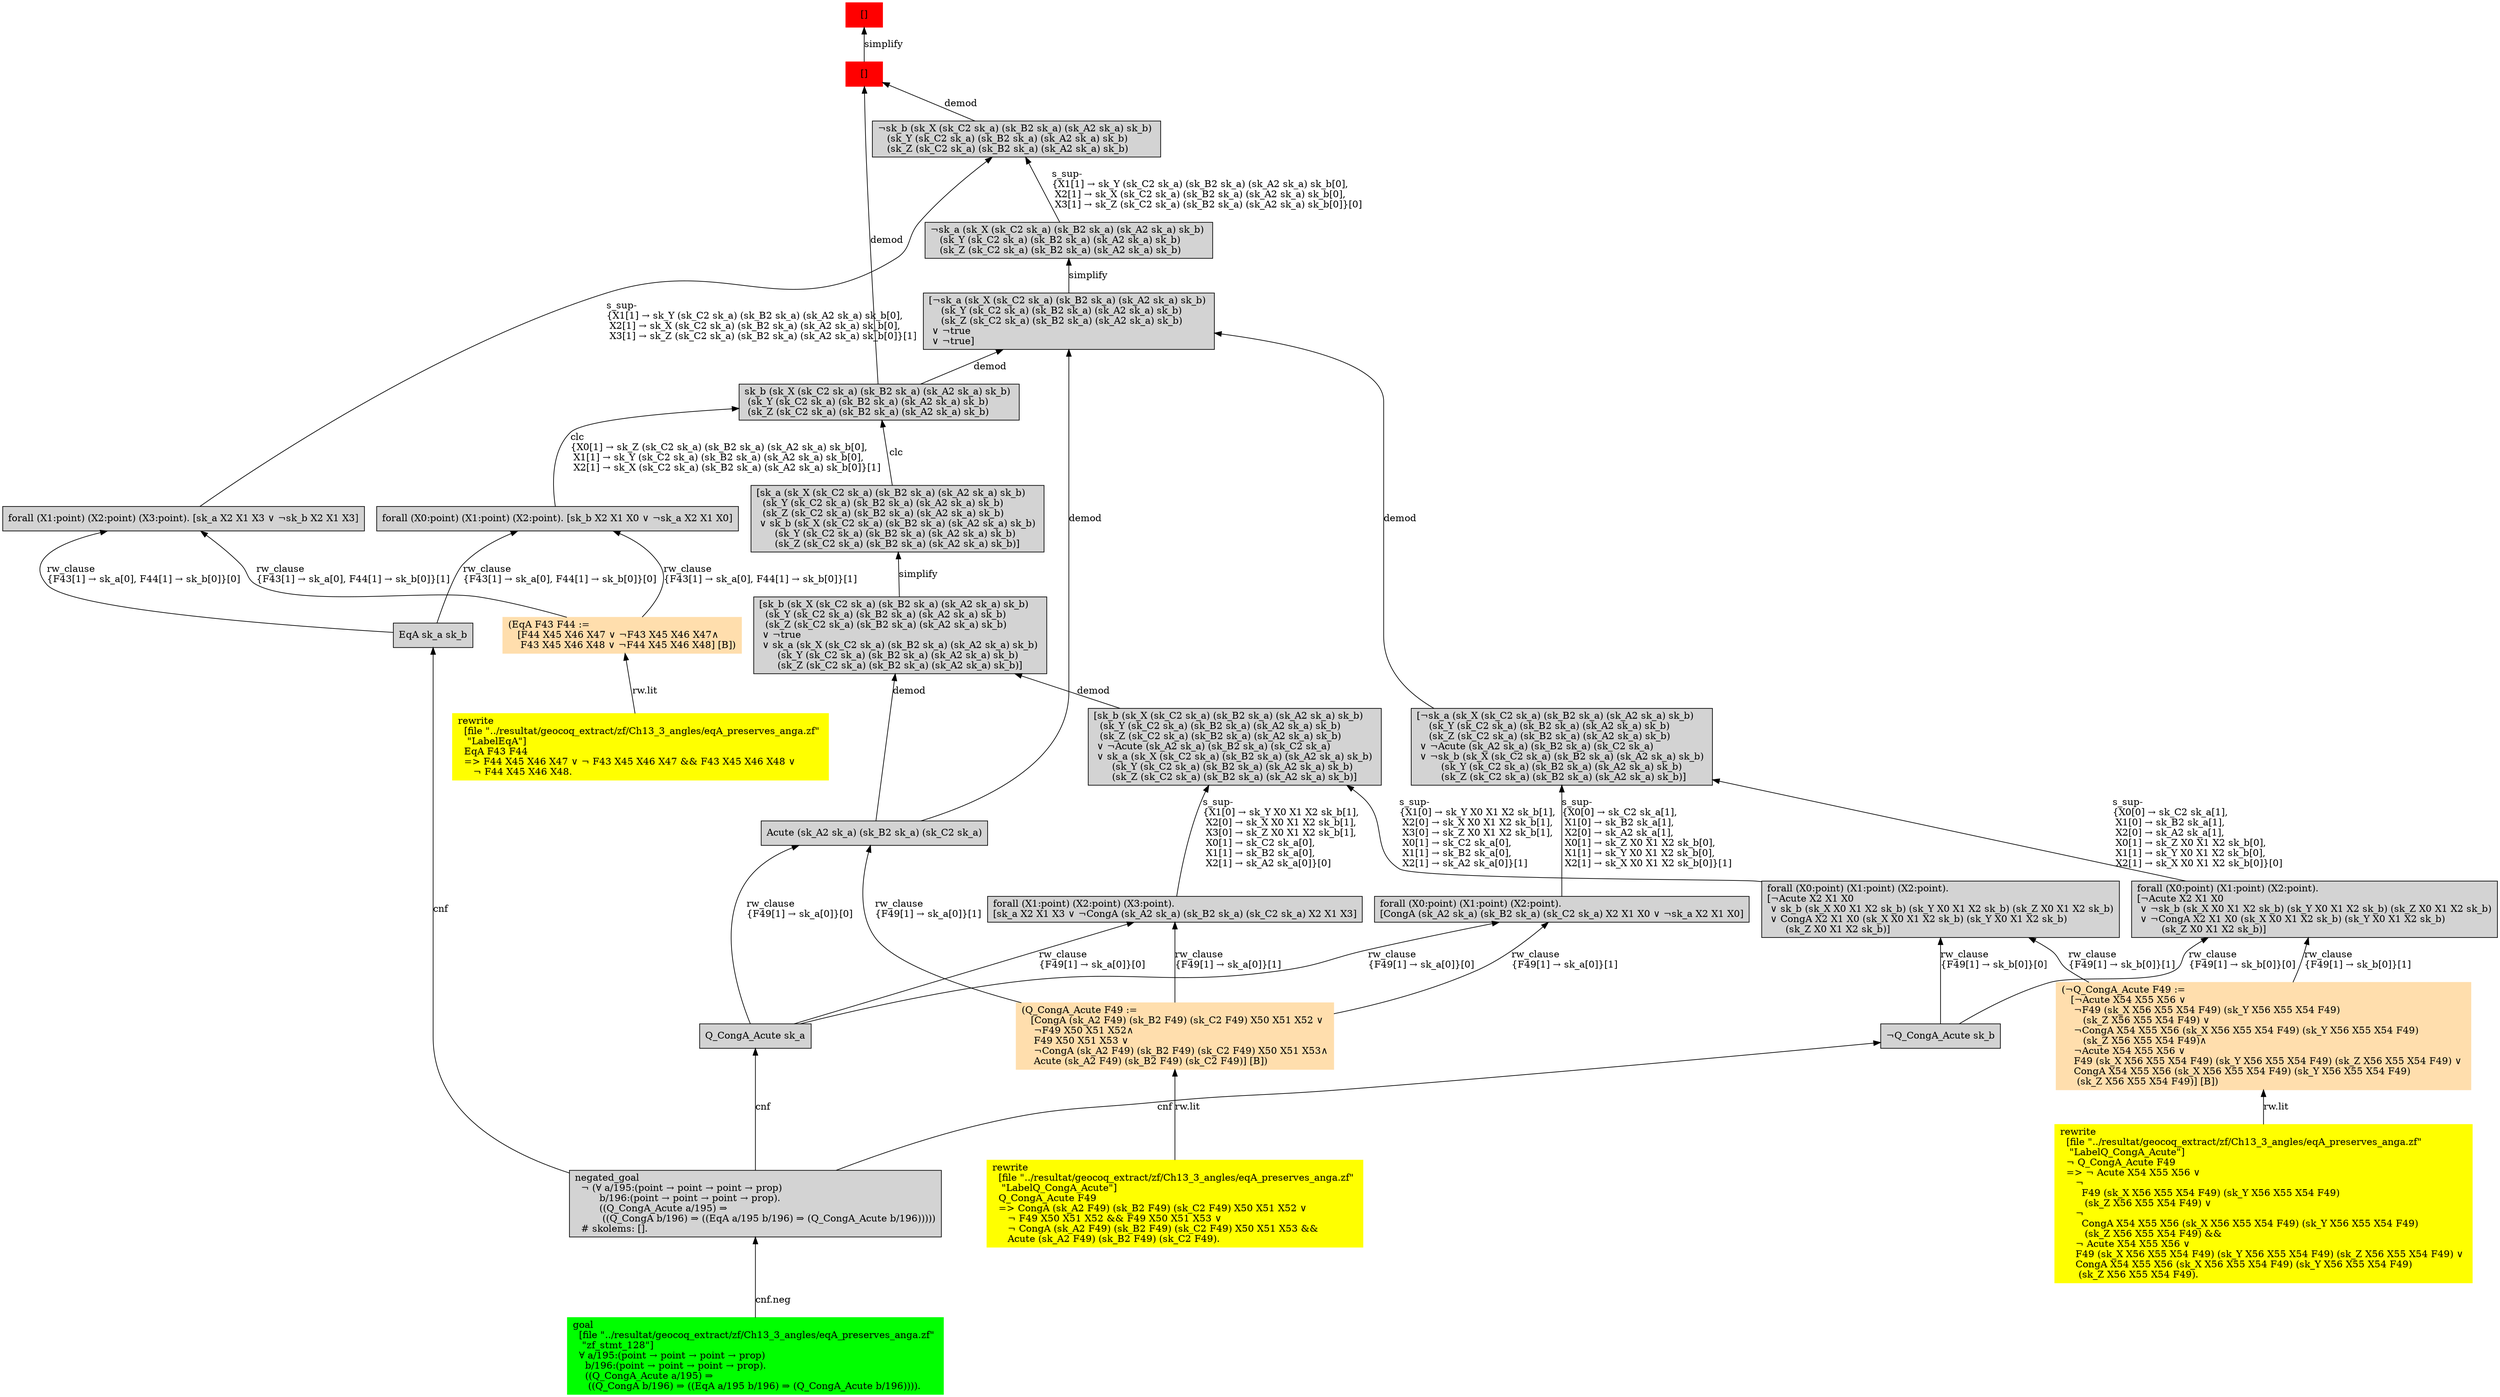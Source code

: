 digraph "unsat_graph" {
  vertex_0 [color=red, label="[]", shape=box, style=filled];
  vertex_0 -> vertex_1 [label="simplify", dir="back"];
  vertex_1 [color=red, label="[]", shape=box, style=filled];
  vertex_1 -> vertex_2 [label="demod", dir="back"];
  vertex_2 [shape=box, label="sk_b (sk_X (sk_C2 sk_a) (sk_B2 sk_a) (sk_A2 sk_a) sk_b) \l (sk_Y (sk_C2 sk_a) (sk_B2 sk_a) (sk_A2 sk_a) sk_b) \l (sk_Z (sk_C2 sk_a) (sk_B2 sk_a) (sk_A2 sk_a) sk_b)\l", style=filled];
  vertex_2 -> vertex_3 [label="clc\l\{X0[1] → sk_Z (sk_C2 sk_a) (sk_B2 sk_a) (sk_A2 sk_a) sk_b[0], \l X1[1] → sk_Y (sk_C2 sk_a) (sk_B2 sk_a) (sk_A2 sk_a) sk_b[0], \l X2[1] → sk_X (sk_C2 sk_a) (sk_B2 sk_a) (sk_A2 sk_a) sk_b[0]\}[1]\l", dir="back"];
  vertex_3 [shape=box, label="forall (X0:point) (X1:point) (X2:point). [sk_b X2 X1 X0 ∨ ¬sk_a X2 X1 X0]\l", style=filled];
  vertex_3 -> vertex_4 [label="rw_clause\l\{F43[1] → sk_a[0], F44[1] → sk_b[0]\}[1]\l", dir="back"];
  vertex_4 [color=navajowhite, shape=box, label="(EqA F43 F44 :=\l   [F44 X45 X46 X47 ∨ ¬F43 X45 X46 X47∧\l    F43 X45 X46 X48 ∨ ¬F44 X45 X46 X48] [B])\l", style=filled];
  vertex_4 -> vertex_5 [label="rw.lit", dir="back"];
  vertex_5 [color=yellow, shape=box, label="rewrite\l  [file \"../resultat/geocoq_extract/zf/Ch13_3_angles/eqA_preserves_anga.zf\" \l   \"LabelEqA\"]\l  EqA F43 F44\l  =\> F44 X45 X46 X47 ∨ ¬ F43 X45 X46 X47 && F43 X45 X46 X48 ∨ \l     ¬ F44 X45 X46 X48.\l", style=filled];
  vertex_3 -> vertex_6 [label="rw_clause\l\{F43[1] → sk_a[0], F44[1] → sk_b[0]\}[0]\l", dir="back"];
  vertex_6 [shape=box, label="EqA sk_a sk_b\l", style=filled];
  vertex_6 -> vertex_7 [label="cnf", dir="back"];
  vertex_7 [shape=box, label="negated_goal\l  ¬ (∀ a/195:(point → point → point → prop) \l        b/196:(point → point → point → prop).\l        ((Q_CongA_Acute a/195) ⇒\l         ((Q_CongA b/196) ⇒ ((EqA a/195 b/196) ⇒ (Q_CongA_Acute b/196)))))\l  # skolems: [].\l", style=filled];
  vertex_7 -> vertex_8 [label="cnf.neg", dir="back"];
  vertex_8 [color=green, shape=box, label="goal\l  [file \"../resultat/geocoq_extract/zf/Ch13_3_angles/eqA_preserves_anga.zf\" \l   \"zf_stmt_128\"]\l  ∀ a/195:(point → point → point → prop) \l    b/196:(point → point → point → prop).\l    ((Q_CongA_Acute a/195) ⇒\l     ((Q_CongA b/196) ⇒ ((EqA a/195 b/196) ⇒ (Q_CongA_Acute b/196)))).\l", style=filled];
  vertex_2 -> vertex_9 [label="clc", dir="back"];
  vertex_9 [shape=box, label="[sk_a (sk_X (sk_C2 sk_a) (sk_B2 sk_a) (sk_A2 sk_a) sk_b) \l  (sk_Y (sk_C2 sk_a) (sk_B2 sk_a) (sk_A2 sk_a) sk_b) \l  (sk_Z (sk_C2 sk_a) (sk_B2 sk_a) (sk_A2 sk_a) sk_b)\l ∨ sk_b (sk_X (sk_C2 sk_a) (sk_B2 sk_a) (sk_A2 sk_a) sk_b) \l      (sk_Y (sk_C2 sk_a) (sk_B2 sk_a) (sk_A2 sk_a) sk_b) \l      (sk_Z (sk_C2 sk_a) (sk_B2 sk_a) (sk_A2 sk_a) sk_b)]\l", style=filled];
  vertex_9 -> vertex_10 [label="simplify", dir="back"];
  vertex_10 [shape=box, label="[sk_b (sk_X (sk_C2 sk_a) (sk_B2 sk_a) (sk_A2 sk_a) sk_b) \l  (sk_Y (sk_C2 sk_a) (sk_B2 sk_a) (sk_A2 sk_a) sk_b) \l  (sk_Z (sk_C2 sk_a) (sk_B2 sk_a) (sk_A2 sk_a) sk_b)\l ∨ ¬true\l ∨ sk_a (sk_X (sk_C2 sk_a) (sk_B2 sk_a) (sk_A2 sk_a) sk_b) \l      (sk_Y (sk_C2 sk_a) (sk_B2 sk_a) (sk_A2 sk_a) sk_b) \l      (sk_Z (sk_C2 sk_a) (sk_B2 sk_a) (sk_A2 sk_a) sk_b)]\l", style=filled];
  vertex_10 -> vertex_11 [label="demod", dir="back"];
  vertex_11 [shape=box, label="Acute (sk_A2 sk_a) (sk_B2 sk_a) (sk_C2 sk_a)\l", style=filled];
  vertex_11 -> vertex_12 [label="rw_clause\l\{F49[1] → sk_a[0]\}[1]\l", dir="back"];
  vertex_12 [color=navajowhite, shape=box, label="(Q_CongA_Acute F49 :=\l   [CongA (sk_A2 F49) (sk_B2 F49) (sk_C2 F49) X50 X51 X52 ∨ \l    ¬F49 X50 X51 X52∧\l    F49 X50 X51 X53 ∨ \l    ¬CongA (sk_A2 F49) (sk_B2 F49) (sk_C2 F49) X50 X51 X53∧\l    Acute (sk_A2 F49) (sk_B2 F49) (sk_C2 F49)] [B])\l", style=filled];
  vertex_12 -> vertex_13 [label="rw.lit", dir="back"];
  vertex_13 [color=yellow, shape=box, label="rewrite\l  [file \"../resultat/geocoq_extract/zf/Ch13_3_angles/eqA_preserves_anga.zf\" \l   \"LabelQ_CongA_Acute\"]\l  Q_CongA_Acute F49\l  =\> CongA (sk_A2 F49) (sk_B2 F49) (sk_C2 F49) X50 X51 X52 ∨ \l     ¬ F49 X50 X51 X52 && F49 X50 X51 X53 ∨ \l     ¬ CongA (sk_A2 F49) (sk_B2 F49) (sk_C2 F49) X50 X51 X53 && \l     Acute (sk_A2 F49) (sk_B2 F49) (sk_C2 F49).\l", style=filled];
  vertex_11 -> vertex_14 [label="rw_clause\l\{F49[1] → sk_a[0]\}[0]\l", dir="back"];
  vertex_14 [shape=box, label="Q_CongA_Acute sk_a\l", style=filled];
  vertex_14 -> vertex_7 [label="cnf", dir="back"];
  vertex_10 -> vertex_15 [label="demod", dir="back"];
  vertex_15 [shape=box, label="[sk_b (sk_X (sk_C2 sk_a) (sk_B2 sk_a) (sk_A2 sk_a) sk_b) \l  (sk_Y (sk_C2 sk_a) (sk_B2 sk_a) (sk_A2 sk_a) sk_b) \l  (sk_Z (sk_C2 sk_a) (sk_B2 sk_a) (sk_A2 sk_a) sk_b)\l ∨ ¬Acute (sk_A2 sk_a) (sk_B2 sk_a) (sk_C2 sk_a)\l ∨ sk_a (sk_X (sk_C2 sk_a) (sk_B2 sk_a) (sk_A2 sk_a) sk_b) \l      (sk_Y (sk_C2 sk_a) (sk_B2 sk_a) (sk_A2 sk_a) sk_b) \l      (sk_Z (sk_C2 sk_a) (sk_B2 sk_a) (sk_A2 sk_a) sk_b)]\l", style=filled];
  vertex_15 -> vertex_16 [label="s_sup-\l\{X1[0] → sk_Y X0 X1 X2 sk_b[1], \l X2[0] → sk_X X0 X1 X2 sk_b[1], \l X3[0] → sk_Z X0 X1 X2 sk_b[1], \l X0[1] → sk_C2 sk_a[0], \l X1[1] → sk_B2 sk_a[0], \l X2[1] → sk_A2 sk_a[0]\}[0]\l", dir="back"];
  vertex_16 [shape=box, label="forall (X1:point) (X2:point) (X3:point).\l[sk_a X2 X1 X3 ∨ ¬CongA (sk_A2 sk_a) (sk_B2 sk_a) (sk_C2 sk_a) X2 X1 X3]\l", style=filled];
  vertex_16 -> vertex_12 [label="rw_clause\l\{F49[1] → sk_a[0]\}[1]\l", dir="back"];
  vertex_16 -> vertex_14 [label="rw_clause\l\{F49[1] → sk_a[0]\}[0]\l", dir="back"];
  vertex_15 -> vertex_17 [label="s_sup-\l\{X1[0] → sk_Y X0 X1 X2 sk_b[1], \l X2[0] → sk_X X0 X1 X2 sk_b[1], \l X3[0] → sk_Z X0 X1 X2 sk_b[1], \l X0[1] → sk_C2 sk_a[0], \l X1[1] → sk_B2 sk_a[0], \l X2[1] → sk_A2 sk_a[0]\}[1]\l", dir="back"];
  vertex_17 [shape=box, label="forall (X0:point) (X1:point) (X2:point).\l[¬Acute X2 X1 X0\l ∨ sk_b (sk_X X0 X1 X2 sk_b) (sk_Y X0 X1 X2 sk_b) (sk_Z X0 X1 X2 sk_b)\l ∨ CongA X2 X1 X0 (sk_X X0 X1 X2 sk_b) (sk_Y X0 X1 X2 sk_b) \l      (sk_Z X0 X1 X2 sk_b)]\l", style=filled];
  vertex_17 -> vertex_18 [label="rw_clause\l\{F49[1] → sk_b[0]\}[1]\l", dir="back"];
  vertex_18 [color=navajowhite, shape=box, label="(¬Q_CongA_Acute F49 :=\l   [¬Acute X54 X55 X56 ∨ \l    ¬F49 (sk_X X56 X55 X54 F49) (sk_Y X56 X55 X54 F49) \l       (sk_Z X56 X55 X54 F49) ∨ \l    ¬CongA X54 X55 X56 (sk_X X56 X55 X54 F49) (sk_Y X56 X55 X54 F49) \l       (sk_Z X56 X55 X54 F49)∧\l    ¬Acute X54 X55 X56 ∨ \l    F49 (sk_X X56 X55 X54 F49) (sk_Y X56 X55 X54 F49) (sk_Z X56 X55 X54 F49) ∨ \l    CongA X54 X55 X56 (sk_X X56 X55 X54 F49) (sk_Y X56 X55 X54 F49) \l     (sk_Z X56 X55 X54 F49)] [B])\l", style=filled];
  vertex_18 -> vertex_19 [label="rw.lit", dir="back"];
  vertex_19 [color=yellow, shape=box, label="rewrite\l  [file \"../resultat/geocoq_extract/zf/Ch13_3_angles/eqA_preserves_anga.zf\" \l   \"LabelQ_CongA_Acute\"]\l  ¬ Q_CongA_Acute F49\l  =\> ¬ Acute X54 X55 X56 ∨ \l     ¬\l       F49 (sk_X X56 X55 X54 F49) (sk_Y X56 X55 X54 F49) \l        (sk_Z X56 X55 X54 F49) ∨ \l     ¬\l       CongA X54 X55 X56 (sk_X X56 X55 X54 F49) (sk_Y X56 X55 X54 F49) \l        (sk_Z X56 X55 X54 F49) && \l     ¬ Acute X54 X55 X56 ∨ \l     F49 (sk_X X56 X55 X54 F49) (sk_Y X56 X55 X54 F49) (sk_Z X56 X55 X54 F49) ∨ \l     CongA X54 X55 X56 (sk_X X56 X55 X54 F49) (sk_Y X56 X55 X54 F49) \l      (sk_Z X56 X55 X54 F49).\l", style=filled];
  vertex_17 -> vertex_20 [label="rw_clause\l\{F49[1] → sk_b[0]\}[0]\l", dir="back"];
  vertex_20 [shape=box, label="¬Q_CongA_Acute sk_b\l", style=filled];
  vertex_20 -> vertex_7 [label="cnf", dir="back"];
  vertex_1 -> vertex_21 [label="demod", dir="back"];
  vertex_21 [shape=box, label="¬sk_b (sk_X (sk_C2 sk_a) (sk_B2 sk_a) (sk_A2 sk_a) sk_b) \l   (sk_Y (sk_C2 sk_a) (sk_B2 sk_a) (sk_A2 sk_a) sk_b) \l   (sk_Z (sk_C2 sk_a) (sk_B2 sk_a) (sk_A2 sk_a) sk_b)\l", style=filled];
  vertex_21 -> vertex_22 [label="s_sup-\l\{X1[1] → sk_Y (sk_C2 sk_a) (sk_B2 sk_a) (sk_A2 sk_a) sk_b[0], \l X2[1] → sk_X (sk_C2 sk_a) (sk_B2 sk_a) (sk_A2 sk_a) sk_b[0], \l X3[1] → sk_Z (sk_C2 sk_a) (sk_B2 sk_a) (sk_A2 sk_a) sk_b[0]\}[0]\l", dir="back"];
  vertex_22 [shape=box, label="¬sk_a (sk_X (sk_C2 sk_a) (sk_B2 sk_a) (sk_A2 sk_a) sk_b) \l   (sk_Y (sk_C2 sk_a) (sk_B2 sk_a) (sk_A2 sk_a) sk_b) \l   (sk_Z (sk_C2 sk_a) (sk_B2 sk_a) (sk_A2 sk_a) sk_b)\l", style=filled];
  vertex_22 -> vertex_23 [label="simplify", dir="back"];
  vertex_23 [shape=box, label="[¬sk_a (sk_X (sk_C2 sk_a) (sk_B2 sk_a) (sk_A2 sk_a) sk_b) \l    (sk_Y (sk_C2 sk_a) (sk_B2 sk_a) (sk_A2 sk_a) sk_b) \l    (sk_Z (sk_C2 sk_a) (sk_B2 sk_a) (sk_A2 sk_a) sk_b)\l ∨ ¬true\l ∨ ¬true]\l", style=filled];
  vertex_23 -> vertex_2 [label="demod", dir="back"];
  vertex_23 -> vertex_11 [label="demod", dir="back"];
  vertex_23 -> vertex_24 [label="demod", dir="back"];
  vertex_24 [shape=box, label="[¬sk_a (sk_X (sk_C2 sk_a) (sk_B2 sk_a) (sk_A2 sk_a) sk_b) \l    (sk_Y (sk_C2 sk_a) (sk_B2 sk_a) (sk_A2 sk_a) sk_b) \l    (sk_Z (sk_C2 sk_a) (sk_B2 sk_a) (sk_A2 sk_a) sk_b)\l ∨ ¬Acute (sk_A2 sk_a) (sk_B2 sk_a) (sk_C2 sk_a)\l ∨ ¬sk_b (sk_X (sk_C2 sk_a) (sk_B2 sk_a) (sk_A2 sk_a) sk_b) \l        (sk_Y (sk_C2 sk_a) (sk_B2 sk_a) (sk_A2 sk_a) sk_b) \l        (sk_Z (sk_C2 sk_a) (sk_B2 sk_a) (sk_A2 sk_a) sk_b)]\l", style=filled];
  vertex_24 -> vertex_25 [label="s_sup-\l\{X0[0] → sk_C2 sk_a[1], \l X1[0] → sk_B2 sk_a[1], \l X2[0] → sk_A2 sk_a[1], \l X0[1] → sk_Z X0 X1 X2 sk_b[0], \l X1[1] → sk_Y X0 X1 X2 sk_b[0], \l X2[1] → sk_X X0 X1 X2 sk_b[0]\}[0]\l", dir="back"];
  vertex_25 [shape=box, label="forall (X0:point) (X1:point) (X2:point).\l[¬Acute X2 X1 X0\l ∨ ¬sk_b (sk_X X0 X1 X2 sk_b) (sk_Y X0 X1 X2 sk_b) (sk_Z X0 X1 X2 sk_b)\l ∨ ¬CongA X2 X1 X0 (sk_X X0 X1 X2 sk_b) (sk_Y X0 X1 X2 sk_b) \l        (sk_Z X0 X1 X2 sk_b)]\l", style=filled];
  vertex_25 -> vertex_18 [label="rw_clause\l\{F49[1] → sk_b[0]\}[1]\l", dir="back"];
  vertex_25 -> vertex_20 [label="rw_clause\l\{F49[1] → sk_b[0]\}[0]\l", dir="back"];
  vertex_24 -> vertex_26 [label="s_sup-\l\{X0[0] → sk_C2 sk_a[1], \l X1[0] → sk_B2 sk_a[1], \l X2[0] → sk_A2 sk_a[1], \l X0[1] → sk_Z X0 X1 X2 sk_b[0], \l X1[1] → sk_Y X0 X1 X2 sk_b[0], \l X2[1] → sk_X X0 X1 X2 sk_b[0]\}[1]\l", dir="back"];
  vertex_26 [shape=box, label="forall (X0:point) (X1:point) (X2:point).\l[CongA (sk_A2 sk_a) (sk_B2 sk_a) (sk_C2 sk_a) X2 X1 X0 ∨ ¬sk_a X2 X1 X0]\l", style=filled];
  vertex_26 -> vertex_12 [label="rw_clause\l\{F49[1] → sk_a[0]\}[1]\l", dir="back"];
  vertex_26 -> vertex_14 [label="rw_clause\l\{F49[1] → sk_a[0]\}[0]\l", dir="back"];
  vertex_21 -> vertex_27 [label="s_sup-\l\{X1[1] → sk_Y (sk_C2 sk_a) (sk_B2 sk_a) (sk_A2 sk_a) sk_b[0], \l X2[1] → sk_X (sk_C2 sk_a) (sk_B2 sk_a) (sk_A2 sk_a) sk_b[0], \l X3[1] → sk_Z (sk_C2 sk_a) (sk_B2 sk_a) (sk_A2 sk_a) sk_b[0]\}[1]\l", dir="back"];
  vertex_27 [shape=box, label="forall (X1:point) (X2:point) (X3:point). [sk_a X2 X1 X3 ∨ ¬sk_b X2 X1 X3]\l", style=filled];
  vertex_27 -> vertex_4 [label="rw_clause\l\{F43[1] → sk_a[0], F44[1] → sk_b[0]\}[1]\l", dir="back"];
  vertex_27 -> vertex_6 [label="rw_clause\l\{F43[1] → sk_a[0], F44[1] → sk_b[0]\}[0]\l", dir="back"];
  }


